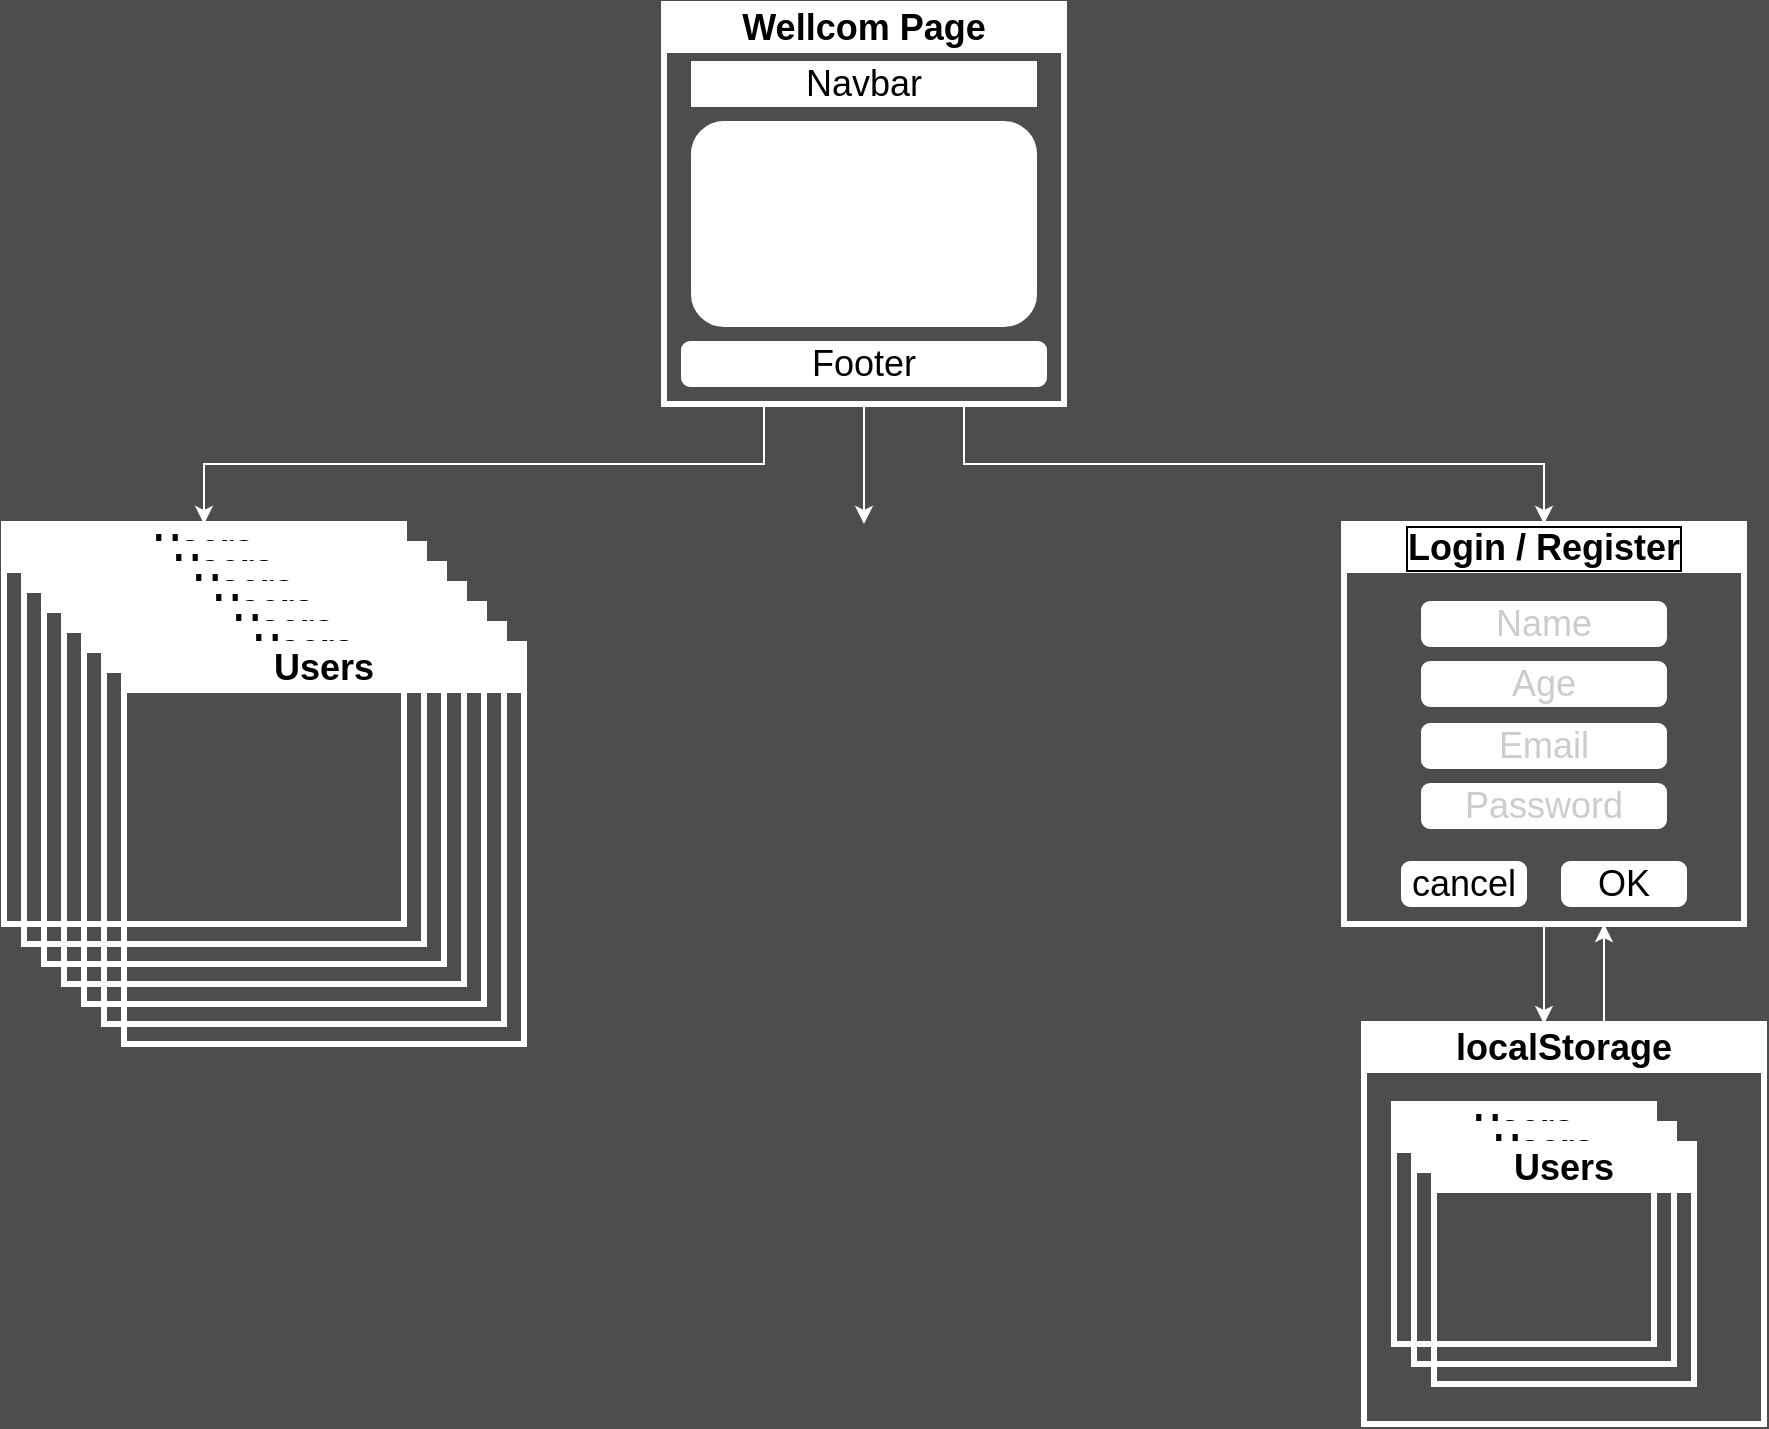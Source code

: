 <mxfile version="20.8.20" type="github">
  <diagram name="Page-1" id="e56a1550-8fbb-45ad-956c-1786394a9013">
    <mxGraphModel dx="1468" dy="948" grid="1" gridSize="10" guides="1" tooltips="1" connect="1" arrows="1" fold="1" page="1" pageScale="1" pageWidth="1100" pageHeight="850" background="#4D4D4D" math="0" shadow="0">
      <root>
        <mxCell id="0" />
        <mxCell id="1" parent="0" />
        <mxCell id="ZlQkUfzLvTR6-tfbi4hk-8" value="" style="edgeStyle=orthogonalEdgeStyle;rounded=0;orthogonalLoop=1;jettySize=auto;html=1;fontSize=18;entryX=0.5;entryY=0;entryDx=0;entryDy=0;strokeColor=#FFFFFF;" edge="1" parent="1" source="ZlQkUfzLvTR6-tfbi4hk-3" target="ZlQkUfzLvTR6-tfbi4hk-5">
          <mxGeometry relative="1" as="geometry">
            <mxPoint x="530" y="390" as="targetPoint" />
            <Array as="points">
              <mxPoint x="480" y="270" />
              <mxPoint x="200" y="270" />
            </Array>
          </mxGeometry>
        </mxCell>
        <mxCell id="ZlQkUfzLvTR6-tfbi4hk-11" value="" style="edgeStyle=orthogonalEdgeStyle;rounded=0;orthogonalLoop=1;jettySize=auto;html=1;fontSize=18;strokeColor=#FFFFFF;" edge="1" parent="1" source="ZlQkUfzLvTR6-tfbi4hk-3">
          <mxGeometry relative="1" as="geometry">
            <mxPoint x="530" y="300" as="targetPoint" />
          </mxGeometry>
        </mxCell>
        <mxCell id="ZlQkUfzLvTR6-tfbi4hk-3" value="&lt;font style=&quot;font-size: 18px;&quot;&gt;Wellcom Page&lt;/font&gt;" style="swimlane;whiteSpace=wrap;html=1;strokeWidth=3;strokeColor=#FFFFFF;" vertex="1" parent="1">
          <mxGeometry x="430" y="40" width="200" height="200" as="geometry" />
        </mxCell>
        <mxCell id="ZlQkUfzLvTR6-tfbi4hk-19" value="Navbar&lt;br&gt;" style="rounded=0;whiteSpace=wrap;html=1;strokeColor=#FFFFFF;strokeWidth=3;fontSize=18;" vertex="1" parent="ZlQkUfzLvTR6-tfbi4hk-3">
          <mxGeometry x="15" y="30" width="170" height="20" as="geometry" />
        </mxCell>
        <mxCell id="ZlQkUfzLvTR6-tfbi4hk-21" value="" style="rounded=1;whiteSpace=wrap;html=1;strokeColor=#FFFFFF;strokeWidth=3;fontSize=18;" vertex="1" parent="ZlQkUfzLvTR6-tfbi4hk-3">
          <mxGeometry x="15" y="60" width="170" height="100" as="geometry" />
        </mxCell>
        <mxCell id="ZlQkUfzLvTR6-tfbi4hk-22" value="Footer" style="rounded=1;whiteSpace=wrap;html=1;strokeColor=#FFFFFF;strokeWidth=3;fontSize=18;" vertex="1" parent="ZlQkUfzLvTR6-tfbi4hk-3">
          <mxGeometry x="10" y="170" width="180" height="20" as="geometry" />
        </mxCell>
        <mxCell id="ZlQkUfzLvTR6-tfbi4hk-13" value="" style="edgeStyle=orthogonalEdgeStyle;rounded=0;orthogonalLoop=1;jettySize=auto;html=1;fontSize=18;strokeColor=#FFFFFF;" edge="1" parent="1" source="ZlQkUfzLvTR6-tfbi4hk-4">
          <mxGeometry relative="1" as="geometry">
            <mxPoint x="870" y="550" as="targetPoint" />
          </mxGeometry>
        </mxCell>
        <mxCell id="ZlQkUfzLvTR6-tfbi4hk-4" value="&lt;font style=&quot;font-size: 18px;&quot;&gt;Login / Register&lt;/font&gt;" style="swimlane;whiteSpace=wrap;html=1;strokeWidth=3;labelBorderColor=default;strokeColor=#FFFFFF;" vertex="1" parent="1">
          <mxGeometry x="770" y="300" width="200" height="200" as="geometry" />
        </mxCell>
        <mxCell id="ZlQkUfzLvTR6-tfbi4hk-27" value="&lt;font color=&quot;#cccccc&quot;&gt;Name&lt;/font&gt;" style="rounded=1;whiteSpace=wrap;html=1;strokeColor=#FFFFFF;strokeWidth=3;fontSize=18;" vertex="1" parent="ZlQkUfzLvTR6-tfbi4hk-4">
          <mxGeometry x="40" y="40" width="120" height="20" as="geometry" />
        </mxCell>
        <mxCell id="ZlQkUfzLvTR6-tfbi4hk-26" value="&lt;font color=&quot;#cccccc&quot;&gt;Age&lt;/font&gt;" style="rounded=1;whiteSpace=wrap;html=1;strokeColor=#FFFFFF;strokeWidth=3;fontSize=18;" vertex="1" parent="ZlQkUfzLvTR6-tfbi4hk-4">
          <mxGeometry x="40" y="70" width="120" height="20" as="geometry" />
        </mxCell>
        <mxCell id="ZlQkUfzLvTR6-tfbi4hk-34" value="OK" style="rounded=1;whiteSpace=wrap;html=1;strokeColor=#FFFFFF;strokeWidth=3;fontSize=18;" vertex="1" parent="ZlQkUfzLvTR6-tfbi4hk-4">
          <mxGeometry x="110" y="170" width="60" height="20" as="geometry" />
        </mxCell>
        <mxCell id="ZlQkUfzLvTR6-tfbi4hk-35" value="cancel" style="rounded=1;whiteSpace=wrap;html=1;strokeColor=#FFFFFF;strokeWidth=3;fontSize=18;" vertex="1" parent="ZlQkUfzLvTR6-tfbi4hk-4">
          <mxGeometry x="30" y="170" width="60" height="20" as="geometry" />
        </mxCell>
        <mxCell id="ZlQkUfzLvTR6-tfbi4hk-5" value="&lt;font style=&quot;font-size: 18px;&quot;&gt;Users&lt;/font&gt;" style="swimlane;whiteSpace=wrap;html=1;strokeWidth=3;strokeColor=#FFFFFF;" vertex="1" parent="1">
          <mxGeometry x="100" y="300" width="200" height="200" as="geometry" />
        </mxCell>
        <mxCell id="ZlQkUfzLvTR6-tfbi4hk-15" value="" style="edgeStyle=orthogonalEdgeStyle;rounded=0;orthogonalLoop=1;jettySize=auto;html=1;fontSize=18;strokeColor=#FFFFFF;" edge="1" parent="1" source="ZlQkUfzLvTR6-tfbi4hk-6">
          <mxGeometry relative="1" as="geometry">
            <mxPoint x="900" y="500" as="targetPoint" />
            <Array as="points">
              <mxPoint x="900" y="540" />
              <mxPoint x="900" y="540" />
            </Array>
          </mxGeometry>
        </mxCell>
        <mxCell id="ZlQkUfzLvTR6-tfbi4hk-6" value="&lt;font style=&quot;font-size: 18px;&quot;&gt;localStorage&lt;/font&gt;" style="swimlane;whiteSpace=wrap;html=1;strokeWidth=3;strokeColor=#FFFFFF;" vertex="1" parent="1">
          <mxGeometry x="780" y="550" width="200" height="200" as="geometry" />
        </mxCell>
        <mxCell id="ZlQkUfzLvTR6-tfbi4hk-16" value="&lt;font style=&quot;font-size: 18px;&quot;&gt;Users&lt;/font&gt;" style="swimlane;whiteSpace=wrap;html=1;strokeWidth=3;strokeColor=#FFFFFF;" vertex="1" parent="ZlQkUfzLvTR6-tfbi4hk-6">
          <mxGeometry x="15" y="40" width="130" height="120" as="geometry" />
        </mxCell>
        <mxCell id="ZlQkUfzLvTR6-tfbi4hk-17" value="&lt;font style=&quot;font-size: 18px;&quot;&gt;Users&lt;/font&gt;" style="swimlane;whiteSpace=wrap;html=1;strokeWidth=3;strokeColor=#FFFFFF;" vertex="1" parent="ZlQkUfzLvTR6-tfbi4hk-6">
          <mxGeometry x="25" y="50" width="130" height="120" as="geometry" />
        </mxCell>
        <mxCell id="ZlQkUfzLvTR6-tfbi4hk-18" value="&lt;font style=&quot;font-size: 18px;&quot;&gt;Users&lt;/font&gt;" style="swimlane;whiteSpace=wrap;html=1;strokeWidth=3;strokeColor=#FFFFFF;" vertex="1" parent="ZlQkUfzLvTR6-tfbi4hk-6">
          <mxGeometry x="35" y="60" width="130" height="120" as="geometry" />
        </mxCell>
        <mxCell id="ZlQkUfzLvTR6-tfbi4hk-9" value="" style="edgeStyle=orthogonalEdgeStyle;rounded=0;orthogonalLoop=1;jettySize=auto;html=1;fontSize=18;entryX=0.5;entryY=0;entryDx=0;entryDy=0;strokeColor=#FFFFFF;" edge="1" parent="1" target="ZlQkUfzLvTR6-tfbi4hk-4">
          <mxGeometry relative="1" as="geometry">
            <mxPoint x="565" y="240" as="sourcePoint" />
            <mxPoint x="555" y="300" as="targetPoint" />
            <Array as="points">
              <mxPoint x="580" y="240" />
              <mxPoint x="580" y="270" />
              <mxPoint x="870" y="270" />
            </Array>
          </mxGeometry>
        </mxCell>
        <mxCell id="ZlQkUfzLvTR6-tfbi4hk-32" value="&lt;font color=&quot;#cccccc&quot;&gt;Email&lt;/font&gt;" style="rounded=1;whiteSpace=wrap;html=1;strokeColor=#FFFFFF;strokeWidth=3;fontSize=18;" vertex="1" parent="1">
          <mxGeometry x="810" y="401" width="120" height="20" as="geometry" />
        </mxCell>
        <mxCell id="ZlQkUfzLvTR6-tfbi4hk-33" value="&lt;font color=&quot;#cccccc&quot;&gt;Password&lt;/font&gt;" style="rounded=1;whiteSpace=wrap;html=1;strokeColor=#FFFFFF;strokeWidth=3;fontSize=18;" vertex="1" parent="1">
          <mxGeometry x="810" y="431" width="120" height="20" as="geometry" />
        </mxCell>
        <mxCell id="ZlQkUfzLvTR6-tfbi4hk-40" value="&lt;font style=&quot;font-size: 18px;&quot;&gt;Users&lt;/font&gt;" style="swimlane;whiteSpace=wrap;html=1;strokeWidth=3;strokeColor=#FFFFFF;" vertex="1" parent="1">
          <mxGeometry x="110" y="310" width="200" height="200" as="geometry" />
        </mxCell>
        <mxCell id="ZlQkUfzLvTR6-tfbi4hk-41" value="&lt;font style=&quot;font-size: 18px;&quot;&gt;Users&lt;/font&gt;" style="swimlane;whiteSpace=wrap;html=1;strokeWidth=3;strokeColor=#FFFFFF;" vertex="1" parent="1">
          <mxGeometry x="120" y="320" width="200" height="200" as="geometry" />
        </mxCell>
        <mxCell id="ZlQkUfzLvTR6-tfbi4hk-42" value="&lt;font style=&quot;font-size: 18px;&quot;&gt;Users&lt;/font&gt;" style="swimlane;whiteSpace=wrap;html=1;strokeWidth=3;strokeColor=#FFFFFF;" vertex="1" parent="1">
          <mxGeometry x="130" y="330" width="200" height="200" as="geometry" />
        </mxCell>
        <mxCell id="ZlQkUfzLvTR6-tfbi4hk-43" value="&lt;font style=&quot;font-size: 18px;&quot;&gt;Users&lt;/font&gt;" style="swimlane;whiteSpace=wrap;html=1;strokeWidth=3;strokeColor=#FFFFFF;" vertex="1" parent="1">
          <mxGeometry x="140" y="340" width="200" height="200" as="geometry" />
        </mxCell>
        <mxCell id="ZlQkUfzLvTR6-tfbi4hk-44" value="&lt;font style=&quot;font-size: 18px;&quot;&gt;Users&lt;/font&gt;" style="swimlane;whiteSpace=wrap;html=1;strokeWidth=3;strokeColor=#FFFFFF;" vertex="1" parent="1">
          <mxGeometry x="150" y="350" width="200" height="200" as="geometry" />
        </mxCell>
        <mxCell id="ZlQkUfzLvTR6-tfbi4hk-45" value="&lt;font style=&quot;font-size: 18px;&quot;&gt;Users&lt;/font&gt;" style="swimlane;whiteSpace=wrap;html=1;strokeWidth=3;strokeColor=#FFFFFF;" vertex="1" parent="1">
          <mxGeometry x="160" y="360" width="200" height="200" as="geometry" />
        </mxCell>
      </root>
    </mxGraphModel>
  </diagram>
</mxfile>
